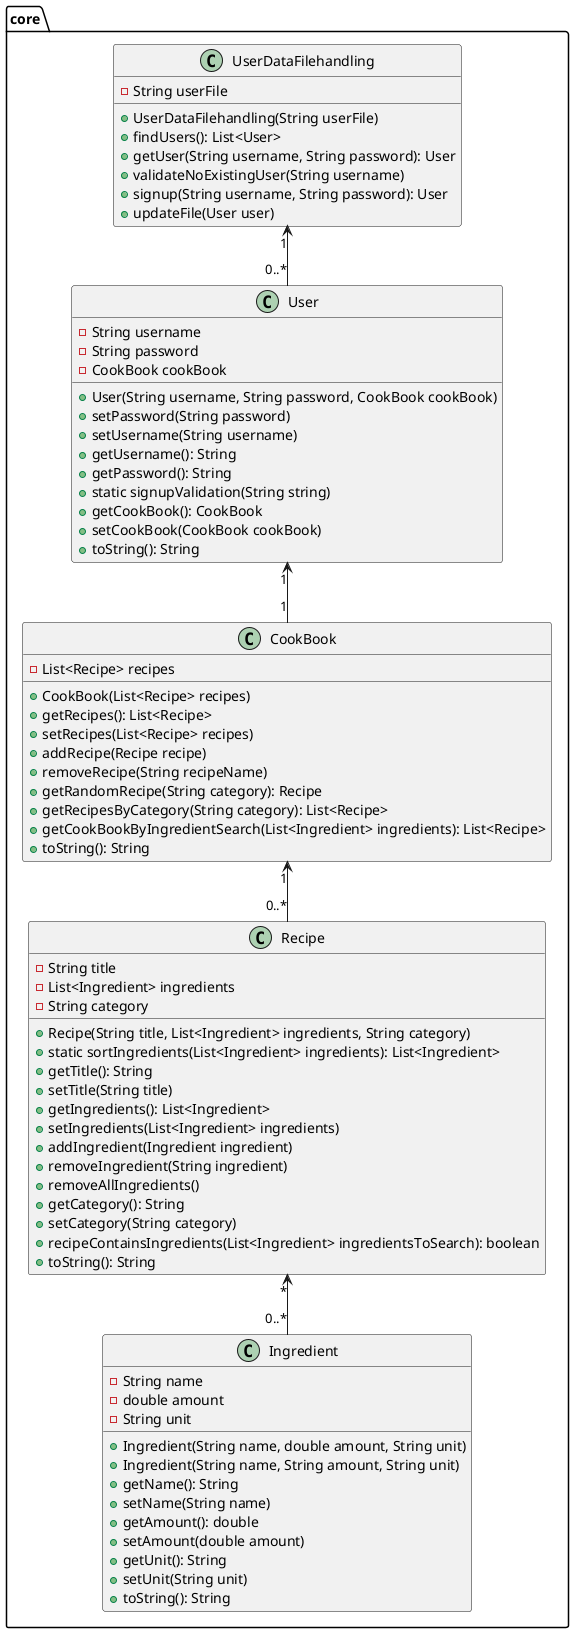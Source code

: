 @startuml CoreClassDiagram

package core {
    class CookBook {
        - List<Recipe> recipes
        + CookBook(List<Recipe> recipes)
        + getRecipes(): List<Recipe>
        + setRecipes(List<Recipe> recipes)
        + addRecipe(Recipe recipe)
        + removeRecipe(String recipeName)
        + getRandomRecipe(String category): Recipe
        + getRecipesByCategory(String category): List<Recipe>
        + getCookBookByIngredientSearch(List<Ingredient> ingredients): List<Recipe>
        + toString(): String
    }

    class Ingredient {
        - String name
        - double amount
        - String unit
        + Ingredient(String name, double amount, String unit)
        + Ingredient(String name, String amount, String unit)
        + getName(): String
        + setName(String name)
        + getAmount(): double
        + setAmount(double amount)
        + getUnit(): String
        + setUnit(String unit)
        + toString(): String
    }

    class Recipe {
        - String title
        - List<Ingredient> ingredients
        - String category
        + Recipe(String title, List<Ingredient> ingredients, String category)
        + static sortIngredients(List<Ingredient> ingredients): List<Ingredient>
        + getTitle(): String
        + setTitle(String title)
        + getIngredients(): List<Ingredient>
        + setIngredients(List<Ingredient> ingredients)
        + addIngredient(Ingredient ingredient)
        + removeIngredient(String ingredient)
        + removeAllIngredients()
        + getCategory(): String
        + setCategory(String category)
        + recipeContainsIngredients(List<Ingredient> ingredientsToSearch): boolean
        + toString(): String
    }

    class User {
        - String username
        - String password
        - CookBook cookBook
        + User(String username, String password, CookBook cookBook)
        + setPassword(String password)
        + setUsername(String username)
        + getUsername(): String
        + getPassword(): String
        + static signupValidation(String string)
        + getCookBook(): CookBook
        + setCookBook(CookBook cookBook)
        + toString(): String
    }
    

    class UserDataFilehandling {
        - String userFile
        + UserDataFilehandling(String userFile)
        + findUsers(): List<User>
        + getUser(String username, String password): User
        + validateNoExistingUser(String username)
        + signup(String username, String password): User
        + updateFile(User user)
    }

    CookBook "1" <-- "0..*" Recipe
    Recipe "*" <-- "0..*" Ingredient
    User "1" <-- "1" CookBook
    UserDataFilehandling "1" <-- "0..*" User
}

@enduml



